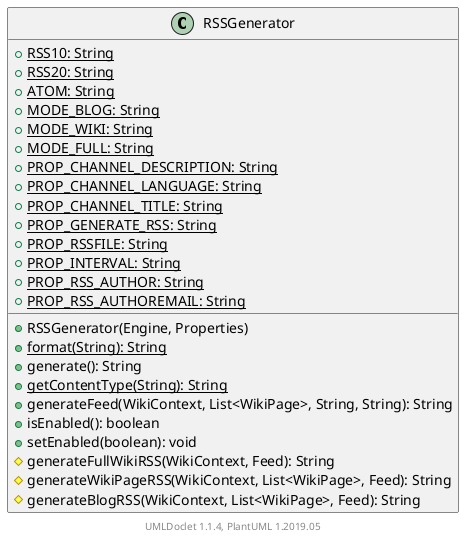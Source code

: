 @startuml

    class RSSGenerator [[RSSGenerator.html]] {
        {static} +RSS10: String
        {static} +RSS20: String
        {static} +ATOM: String
        {static} +MODE_BLOG: String
        {static} +MODE_WIKI: String
        {static} +MODE_FULL: String
        {static} +PROP_CHANNEL_DESCRIPTION: String
        {static} +PROP_CHANNEL_LANGUAGE: String
        {static} +PROP_CHANNEL_TITLE: String
        {static} +PROP_GENERATE_RSS: String
        {static} +PROP_RSSFILE: String
        {static} +PROP_INTERVAL: String
        {static} +PROP_RSS_AUTHOR: String
        {static} +PROP_RSS_AUTHOREMAIL: String
        +RSSGenerator(Engine, Properties)
        {static} +format(String): String
        +generate(): String
        {static} +getContentType(String): String
        +generateFeed(WikiContext, List<WikiPage>, String, String): String
        +isEnabled(): boolean
        +setEnabled(boolean): void
        #generateFullWikiRSS(WikiContext, Feed): String
        #generateWikiPageRSS(WikiContext, List<WikiPage>, Feed): String
        #generateBlogRSS(WikiContext, List<WikiPage>, Feed): String
    }


    center footer UMLDoclet 1.1.4, PlantUML 1.2019.05
@enduml
